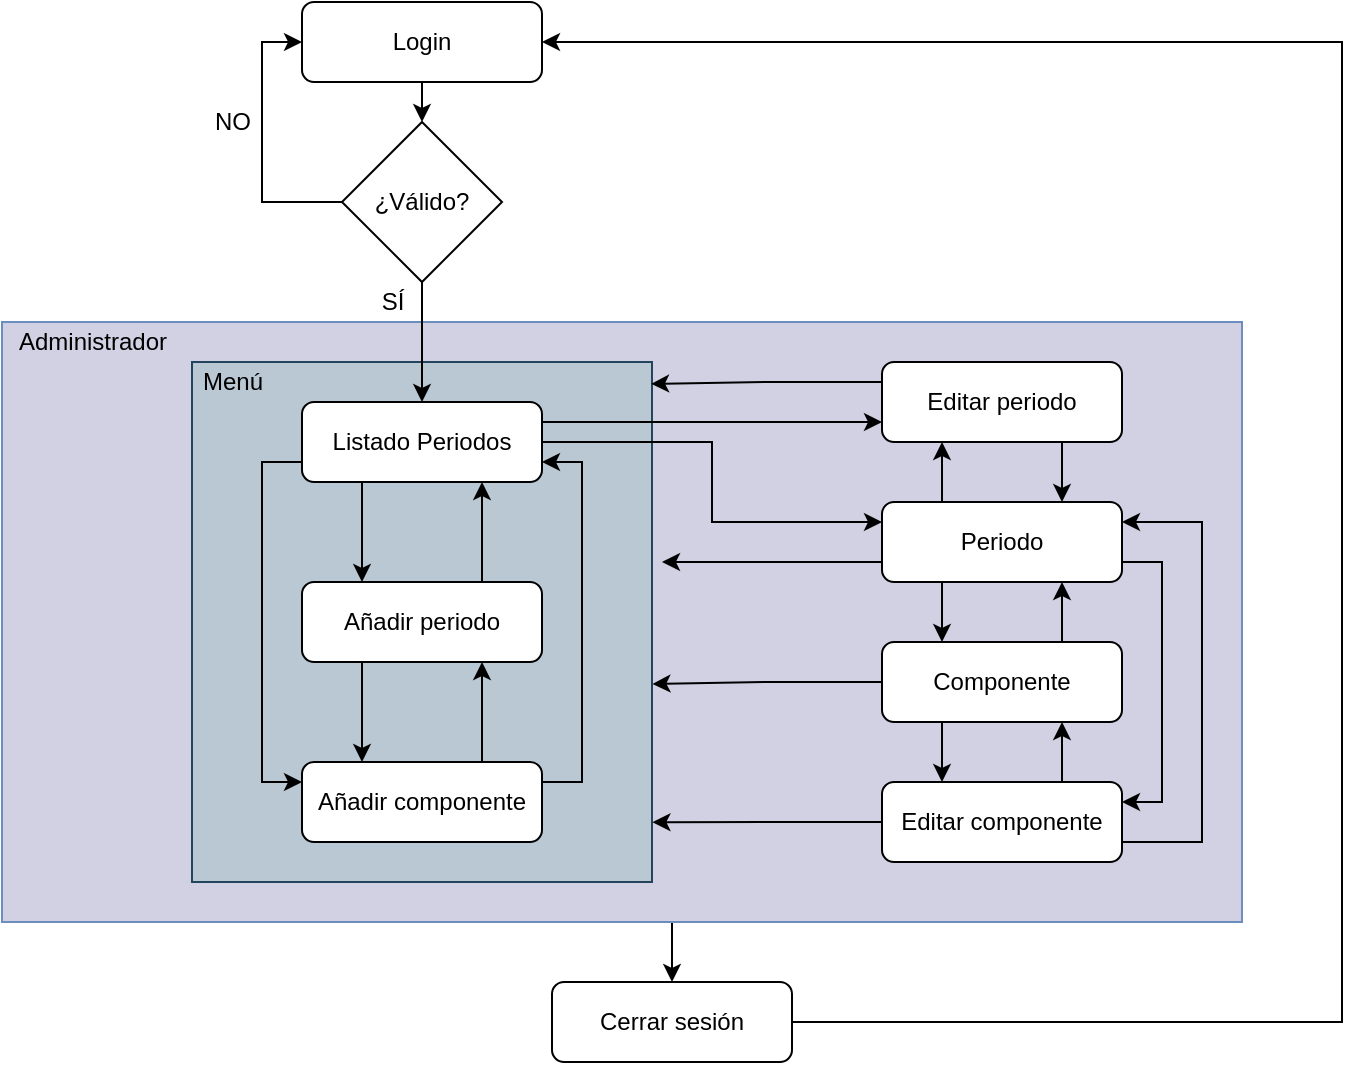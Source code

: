 <mxfile version="17.4.4" type="device"><diagram id="X7J39GVrLj_OLqYJWacB" name="Page-1"><mxGraphModel dx="1718" dy="935" grid="1" gridSize="10" guides="1" tooltips="1" connect="1" arrows="1" fold="1" page="1" pageScale="1" pageWidth="827" pageHeight="1169" math="0" shadow="0"><root><mxCell id="0"/><mxCell id="1" parent="0"/><mxCell id="HcDvUPRCnFEeIQm14q1d-79" style="edgeStyle=orthogonalEdgeStyle;rounded=0;orthogonalLoop=1;jettySize=auto;html=1;exitX=0.5;exitY=1;exitDx=0;exitDy=0;entryX=0.5;entryY=0;entryDx=0;entryDy=0;startArrow=none;startFill=0;" edge="1" parent="1" source="HcDvUPRCnFEeIQm14q1d-74" target="HcDvUPRCnFEeIQm14q1d-54"><mxGeometry relative="1" as="geometry"/></mxCell><mxCell id="HcDvUPRCnFEeIQm14q1d-74" value="" style="rounded=0;whiteSpace=wrap;html=1;fillColor=#D1D1E3;strokeColor=#6c8ebf;" vertex="1" parent="1"><mxGeometry x="90" y="210" width="620" height="300" as="geometry"/></mxCell><mxCell id="HcDvUPRCnFEeIQm14q1d-55" value="" style="rounded=0;whiteSpace=wrap;html=1;fillColor=#bac8d3;strokeColor=#23445d;" vertex="1" parent="1"><mxGeometry x="185" y="230" width="230" height="260" as="geometry"/></mxCell><mxCell id="HcDvUPRCnFEeIQm14q1d-3" style="edgeStyle=orthogonalEdgeStyle;rounded=0;orthogonalLoop=1;jettySize=auto;html=1;exitX=0.5;exitY=1;exitDx=0;exitDy=0;entryX=0.5;entryY=0;entryDx=0;entryDy=0;" edge="1" parent="1" source="HcDvUPRCnFEeIQm14q1d-1" target="HcDvUPRCnFEeIQm14q1d-2"><mxGeometry relative="1" as="geometry"/></mxCell><mxCell id="HcDvUPRCnFEeIQm14q1d-1" value="Login" style="rounded=1;whiteSpace=wrap;html=1;" vertex="1" parent="1"><mxGeometry x="240" y="50" width="120" height="40" as="geometry"/></mxCell><mxCell id="HcDvUPRCnFEeIQm14q1d-6" style="edgeStyle=orthogonalEdgeStyle;rounded=0;orthogonalLoop=1;jettySize=auto;html=1;exitX=0.5;exitY=1;exitDx=0;exitDy=0;entryX=0.5;entryY=0;entryDx=0;entryDy=0;" edge="1" parent="1" source="HcDvUPRCnFEeIQm14q1d-2" target="HcDvUPRCnFEeIQm14q1d-4"><mxGeometry relative="1" as="geometry"/></mxCell><mxCell id="HcDvUPRCnFEeIQm14q1d-44" style="edgeStyle=orthogonalEdgeStyle;rounded=0;orthogonalLoop=1;jettySize=auto;html=1;exitX=0;exitY=0.5;exitDx=0;exitDy=0;entryX=0;entryY=0.5;entryDx=0;entryDy=0;startArrow=none;startFill=0;" edge="1" parent="1" source="HcDvUPRCnFEeIQm14q1d-2" target="HcDvUPRCnFEeIQm14q1d-1"><mxGeometry relative="1" as="geometry"/></mxCell><mxCell id="HcDvUPRCnFEeIQm14q1d-2" value="¿Válido?" style="rhombus;whiteSpace=wrap;html=1;" vertex="1" parent="1"><mxGeometry x="260" y="110" width="80" height="80" as="geometry"/></mxCell><mxCell id="HcDvUPRCnFEeIQm14q1d-33" style="edgeStyle=orthogonalEdgeStyle;rounded=0;orthogonalLoop=1;jettySize=auto;html=1;exitX=0.25;exitY=1;exitDx=0;exitDy=0;entryX=0.25;entryY=0;entryDx=0;entryDy=0;startArrow=none;startFill=0;" edge="1" parent="1" source="HcDvUPRCnFEeIQm14q1d-4" target="HcDvUPRCnFEeIQm14q1d-12"><mxGeometry relative="1" as="geometry"/></mxCell><mxCell id="HcDvUPRCnFEeIQm14q1d-35" style="edgeStyle=orthogonalEdgeStyle;rounded=0;orthogonalLoop=1;jettySize=auto;html=1;exitX=0;exitY=0.75;exitDx=0;exitDy=0;entryX=0;entryY=0.25;entryDx=0;entryDy=0;startArrow=none;startFill=0;" edge="1" parent="1" source="HcDvUPRCnFEeIQm14q1d-4" target="HcDvUPRCnFEeIQm14q1d-13"><mxGeometry relative="1" as="geometry"/></mxCell><mxCell id="HcDvUPRCnFEeIQm14q1d-58" style="edgeStyle=orthogonalEdgeStyle;rounded=0;orthogonalLoop=1;jettySize=auto;html=1;exitX=1;exitY=0.25;exitDx=0;exitDy=0;entryX=0;entryY=0.75;entryDx=0;entryDy=0;startArrow=none;startFill=0;" edge="1" parent="1" source="HcDvUPRCnFEeIQm14q1d-4" target="HcDvUPRCnFEeIQm14q1d-15"><mxGeometry relative="1" as="geometry"><Array as="points"><mxPoint x="480" y="260"/><mxPoint x="480" y="260"/></Array></mxGeometry></mxCell><mxCell id="HcDvUPRCnFEeIQm14q1d-60" style="edgeStyle=orthogonalEdgeStyle;rounded=0;orthogonalLoop=1;jettySize=auto;html=1;exitX=1;exitY=0.5;exitDx=0;exitDy=0;entryX=0;entryY=0.25;entryDx=0;entryDy=0;startArrow=none;startFill=0;" edge="1" parent="1" source="HcDvUPRCnFEeIQm14q1d-4" target="HcDvUPRCnFEeIQm14q1d-10"><mxGeometry relative="1" as="geometry"><Array as="points"/></mxGeometry></mxCell><mxCell id="HcDvUPRCnFEeIQm14q1d-4" value="Listado Periodos" style="rounded=1;whiteSpace=wrap;html=1;" vertex="1" parent="1"><mxGeometry x="240" y="250" width="120" height="40" as="geometry"/></mxCell><mxCell id="HcDvUPRCnFEeIQm14q1d-5" style="edgeStyle=orthogonalEdgeStyle;rounded=0;orthogonalLoop=1;jettySize=auto;html=1;exitX=0.5;exitY=1;exitDx=0;exitDy=0;" edge="1" parent="1" source="HcDvUPRCnFEeIQm14q1d-4" target="HcDvUPRCnFEeIQm14q1d-4"><mxGeometry relative="1" as="geometry"/></mxCell><mxCell id="HcDvUPRCnFEeIQm14q1d-7" value="SÍ" style="text;html=1;align=center;verticalAlign=middle;resizable=0;points=[];autosize=1;strokeColor=none;fillColor=none;" vertex="1" parent="1"><mxGeometry x="270" y="190" width="30" height="20" as="geometry"/></mxCell><mxCell id="HcDvUPRCnFEeIQm14q1d-9" value="NO" style="text;html=1;align=center;verticalAlign=middle;resizable=0;points=[];autosize=1;strokeColor=none;fillColor=none;" vertex="1" parent="1"><mxGeometry x="190" y="100" width="30" height="20" as="geometry"/></mxCell><mxCell id="HcDvUPRCnFEeIQm14q1d-42" style="edgeStyle=orthogonalEdgeStyle;rounded=0;orthogonalLoop=1;jettySize=auto;html=1;exitX=0.25;exitY=0;exitDx=0;exitDy=0;entryX=0.25;entryY=1;entryDx=0;entryDy=0;startArrow=none;startFill=0;" edge="1" parent="1" source="HcDvUPRCnFEeIQm14q1d-10" target="HcDvUPRCnFEeIQm14q1d-15"><mxGeometry relative="1" as="geometry"/></mxCell><mxCell id="HcDvUPRCnFEeIQm14q1d-48" style="edgeStyle=none;rounded=0;orthogonalLoop=1;jettySize=auto;html=1;exitX=0.25;exitY=1;exitDx=0;exitDy=0;entryX=0.25;entryY=0;entryDx=0;entryDy=0;startArrow=none;startFill=0;" edge="1" parent="1" source="HcDvUPRCnFEeIQm14q1d-10" target="HcDvUPRCnFEeIQm14q1d-14"><mxGeometry relative="1" as="geometry"/></mxCell><mxCell id="HcDvUPRCnFEeIQm14q1d-52" style="edgeStyle=orthogonalEdgeStyle;rounded=0;orthogonalLoop=1;jettySize=auto;html=1;exitX=1;exitY=0.75;exitDx=0;exitDy=0;entryX=1;entryY=0.25;entryDx=0;entryDy=0;startArrow=none;startFill=0;" edge="1" parent="1" source="HcDvUPRCnFEeIQm14q1d-10" target="HcDvUPRCnFEeIQm14q1d-17"><mxGeometry relative="1" as="geometry"/></mxCell><mxCell id="HcDvUPRCnFEeIQm14q1d-62" style="edgeStyle=orthogonalEdgeStyle;rounded=0;orthogonalLoop=1;jettySize=auto;html=1;exitX=0;exitY=0.75;exitDx=0;exitDy=0;startArrow=none;startFill=0;" edge="1" parent="1" source="HcDvUPRCnFEeIQm14q1d-10"><mxGeometry relative="1" as="geometry"><mxPoint x="420" y="330" as="targetPoint"/><Array as="points"><mxPoint x="420" y="330"/><mxPoint x="420" y="330"/></Array></mxGeometry></mxCell><mxCell id="HcDvUPRCnFEeIQm14q1d-10" value="Periodo" style="rounded=1;whiteSpace=wrap;html=1;" vertex="1" parent="1"><mxGeometry x="530" y="300" width="120" height="40" as="geometry"/></mxCell><mxCell id="HcDvUPRCnFEeIQm14q1d-34" style="edgeStyle=orthogonalEdgeStyle;rounded=0;orthogonalLoop=1;jettySize=auto;html=1;exitX=0.25;exitY=1;exitDx=0;exitDy=0;entryX=0.25;entryY=0;entryDx=0;entryDy=0;startArrow=none;startFill=0;" edge="1" parent="1" source="HcDvUPRCnFEeIQm14q1d-12" target="HcDvUPRCnFEeIQm14q1d-13"><mxGeometry relative="1" as="geometry"/></mxCell><mxCell id="HcDvUPRCnFEeIQm14q1d-37" style="edgeStyle=orthogonalEdgeStyle;rounded=0;orthogonalLoop=1;jettySize=auto;html=1;exitX=0.75;exitY=0;exitDx=0;exitDy=0;entryX=0.75;entryY=1;entryDx=0;entryDy=0;startArrow=none;startFill=0;" edge="1" parent="1" source="HcDvUPRCnFEeIQm14q1d-12" target="HcDvUPRCnFEeIQm14q1d-4"><mxGeometry relative="1" as="geometry"/></mxCell><mxCell id="HcDvUPRCnFEeIQm14q1d-12" value="Añadir periodo" style="rounded=1;whiteSpace=wrap;html=1;" vertex="1" parent="1"><mxGeometry x="240" y="340" width="120" height="40" as="geometry"/></mxCell><mxCell id="HcDvUPRCnFEeIQm14q1d-36" style="edgeStyle=orthogonalEdgeStyle;rounded=0;orthogonalLoop=1;jettySize=auto;html=1;exitX=0.75;exitY=0;exitDx=0;exitDy=0;entryX=0.75;entryY=1;entryDx=0;entryDy=0;startArrow=none;startFill=0;" edge="1" parent="1" source="HcDvUPRCnFEeIQm14q1d-13" target="HcDvUPRCnFEeIQm14q1d-12"><mxGeometry relative="1" as="geometry"/></mxCell><mxCell id="HcDvUPRCnFEeIQm14q1d-38" style="edgeStyle=orthogonalEdgeStyle;rounded=0;orthogonalLoop=1;jettySize=auto;html=1;exitX=1;exitY=0.25;exitDx=0;exitDy=0;entryX=1;entryY=0.75;entryDx=0;entryDy=0;startArrow=none;startFill=0;" edge="1" parent="1" source="HcDvUPRCnFEeIQm14q1d-13" target="HcDvUPRCnFEeIQm14q1d-4"><mxGeometry relative="1" as="geometry"/></mxCell><mxCell id="HcDvUPRCnFEeIQm14q1d-13" value="Añadir componente" style="rounded=1;whiteSpace=wrap;html=1;" vertex="1" parent="1"><mxGeometry x="240" y="430" width="120" height="40" as="geometry"/></mxCell><mxCell id="HcDvUPRCnFEeIQm14q1d-49" style="edgeStyle=none;rounded=0;orthogonalLoop=1;jettySize=auto;html=1;exitX=0.75;exitY=0;exitDx=0;exitDy=0;entryX=0.75;entryY=1;entryDx=0;entryDy=0;startArrow=none;startFill=0;" edge="1" parent="1" source="HcDvUPRCnFEeIQm14q1d-14" target="HcDvUPRCnFEeIQm14q1d-10"><mxGeometry relative="1" as="geometry"/></mxCell><mxCell id="HcDvUPRCnFEeIQm14q1d-50" style="edgeStyle=none;rounded=0;orthogonalLoop=1;jettySize=auto;html=1;exitX=0.25;exitY=1;exitDx=0;exitDy=0;entryX=0.25;entryY=0;entryDx=0;entryDy=0;startArrow=none;startFill=0;" edge="1" parent="1" source="HcDvUPRCnFEeIQm14q1d-14" target="HcDvUPRCnFEeIQm14q1d-17"><mxGeometry relative="1" as="geometry"/></mxCell><mxCell id="HcDvUPRCnFEeIQm14q1d-63" style="edgeStyle=orthogonalEdgeStyle;rounded=0;orthogonalLoop=1;jettySize=auto;html=1;exitX=0;exitY=0.5;exitDx=0;exitDy=0;startArrow=none;startFill=0;entryX=1.001;entryY=0.619;entryDx=0;entryDy=0;entryPerimeter=0;" edge="1" parent="1" source="HcDvUPRCnFEeIQm14q1d-14" target="HcDvUPRCnFEeIQm14q1d-55"><mxGeometry relative="1" as="geometry"><mxPoint x="420" y="350" as="targetPoint"/></mxGeometry></mxCell><mxCell id="HcDvUPRCnFEeIQm14q1d-14" value="Componente" style="rounded=1;whiteSpace=wrap;html=1;" vertex="1" parent="1"><mxGeometry x="530" y="370" width="120" height="40" as="geometry"/></mxCell><mxCell id="HcDvUPRCnFEeIQm14q1d-41" style="edgeStyle=orthogonalEdgeStyle;rounded=0;orthogonalLoop=1;jettySize=auto;html=1;exitX=0.75;exitY=1;exitDx=0;exitDy=0;entryX=0.75;entryY=0;entryDx=0;entryDy=0;startArrow=none;startFill=0;" edge="1" parent="1" source="HcDvUPRCnFEeIQm14q1d-15" target="HcDvUPRCnFEeIQm14q1d-10"><mxGeometry relative="1" as="geometry"/></mxCell><mxCell id="HcDvUPRCnFEeIQm14q1d-59" style="edgeStyle=orthogonalEdgeStyle;rounded=0;orthogonalLoop=1;jettySize=auto;html=1;exitX=0;exitY=0.25;exitDx=0;exitDy=0;startArrow=none;startFill=0;entryX=0.998;entryY=0.042;entryDx=0;entryDy=0;entryPerimeter=0;" edge="1" parent="1" source="HcDvUPRCnFEeIQm14q1d-15" target="HcDvUPRCnFEeIQm14q1d-55"><mxGeometry relative="1" as="geometry"><mxPoint x="420" y="240" as="targetPoint"/></mxGeometry></mxCell><mxCell id="HcDvUPRCnFEeIQm14q1d-15" value="Editar periodo" style="rounded=1;whiteSpace=wrap;html=1;" vertex="1" parent="1"><mxGeometry x="530" y="230" width="120" height="40" as="geometry"/></mxCell><mxCell id="HcDvUPRCnFEeIQm14q1d-51" style="edgeStyle=none;rounded=0;orthogonalLoop=1;jettySize=auto;html=1;exitX=0.75;exitY=0;exitDx=0;exitDy=0;entryX=0.75;entryY=1;entryDx=0;entryDy=0;startArrow=none;startFill=0;" edge="1" parent="1" source="HcDvUPRCnFEeIQm14q1d-17" target="HcDvUPRCnFEeIQm14q1d-14"><mxGeometry relative="1" as="geometry"/></mxCell><mxCell id="HcDvUPRCnFEeIQm14q1d-53" style="edgeStyle=orthogonalEdgeStyle;rounded=0;orthogonalLoop=1;jettySize=auto;html=1;exitX=1;exitY=0.75;exitDx=0;exitDy=0;entryX=1;entryY=0.25;entryDx=0;entryDy=0;startArrow=none;startFill=0;" edge="1" parent="1" source="HcDvUPRCnFEeIQm14q1d-17" target="HcDvUPRCnFEeIQm14q1d-10"><mxGeometry relative="1" as="geometry"><Array as="points"><mxPoint x="690" y="470"/><mxPoint x="690" y="310"/></Array></mxGeometry></mxCell><mxCell id="HcDvUPRCnFEeIQm14q1d-64" style="edgeStyle=orthogonalEdgeStyle;rounded=0;orthogonalLoop=1;jettySize=auto;html=1;exitX=0;exitY=0.5;exitDx=0;exitDy=0;entryX=1.001;entryY=0.885;entryDx=0;entryDy=0;entryPerimeter=0;startArrow=none;startFill=0;" edge="1" parent="1" source="HcDvUPRCnFEeIQm14q1d-17" target="HcDvUPRCnFEeIQm14q1d-55"><mxGeometry relative="1" as="geometry"/></mxCell><mxCell id="HcDvUPRCnFEeIQm14q1d-17" value="Editar componente" style="rounded=1;whiteSpace=wrap;html=1;" vertex="1" parent="1"><mxGeometry x="530" y="440" width="120" height="40" as="geometry"/></mxCell><mxCell id="HcDvUPRCnFEeIQm14q1d-77" style="edgeStyle=orthogonalEdgeStyle;rounded=0;orthogonalLoop=1;jettySize=auto;html=1;exitX=1;exitY=0.5;exitDx=0;exitDy=0;entryX=1;entryY=0.5;entryDx=0;entryDy=0;startArrow=none;startFill=0;" edge="1" parent="1" source="HcDvUPRCnFEeIQm14q1d-54" target="HcDvUPRCnFEeIQm14q1d-1"><mxGeometry relative="1" as="geometry"><Array as="points"><mxPoint x="760" y="560"/><mxPoint x="760" y="70"/></Array></mxGeometry></mxCell><mxCell id="HcDvUPRCnFEeIQm14q1d-54" value="Cerrar sesión" style="rounded=1;whiteSpace=wrap;html=1;" vertex="1" parent="1"><mxGeometry x="365" y="540" width="120" height="40" as="geometry"/></mxCell><mxCell id="HcDvUPRCnFEeIQm14q1d-56" value="Menú" style="text;html=1;align=center;verticalAlign=middle;resizable=0;points=[];autosize=1;strokeColor=none;fillColor=none;" vertex="1" parent="1"><mxGeometry x="180" y="230" width="50" height="20" as="geometry"/></mxCell><mxCell id="HcDvUPRCnFEeIQm14q1d-80" value="Administrador" style="text;html=1;align=center;verticalAlign=middle;resizable=0;points=[];autosize=1;strokeColor=none;fillColor=none;" vertex="1" parent="1"><mxGeometry x="90" y="210" width="90" height="20" as="geometry"/></mxCell></root></mxGraphModel></diagram></mxfile>